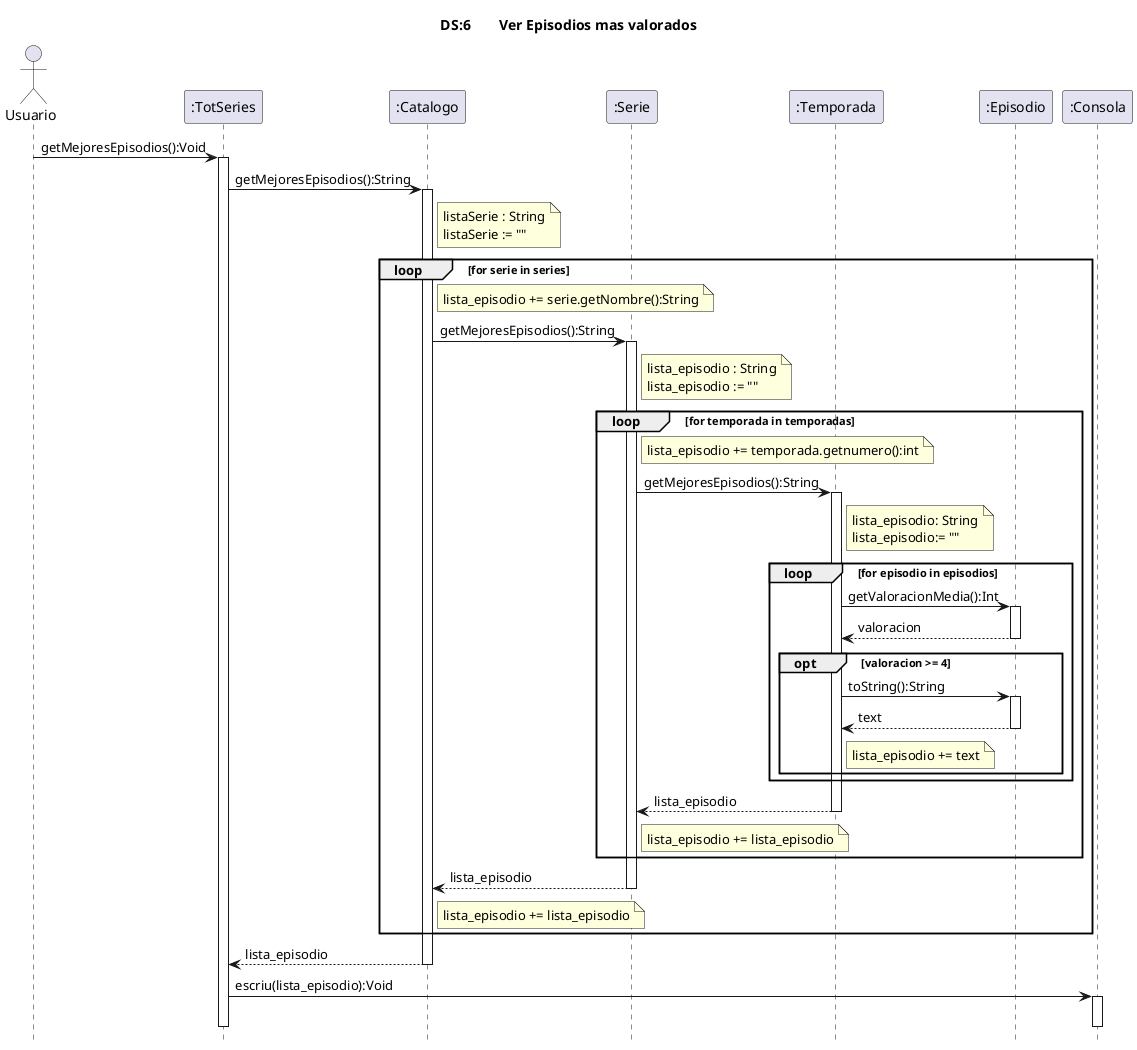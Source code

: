 @startuml
title	DS:6	Ver Episodios mas valorados
hide	footbox

actor Usuario
participant ":TotSeries" as TotSeries
participant ":Catalogo" as Catalogo
participant ":Serie" as Serie
participant ":Temporada" as Temporada
participant ":Episodio" as Episodio
participant ":Consola" as Consola

Usuario -> TotSeries:getMejoresEpisodios():Void
activate TotSeries
TotSeries -> Catalogo:getMejoresEpisodios():String
activate Catalogo


note right Catalogo
    listaSerie : String
    listaSerie := ""
end note

loop for serie in series
    note right Catalogo
        lista_episodio += serie.getNombre():String
    end note
    Catalogo -> Serie:getMejoresEpisodios():String
    activate Serie


    note right Serie
    lista_episodio : String
    lista_episodio := ""
    end note

    loop for temporada in temporadas
        note right Serie
        lista_episodio += temporada.getnumero():int
        end note
        Serie -> Temporada:getMejoresEpisodios():String
        activate Temporada


        note right Temporada
            lista_episodio: String
            lista_episodio:= ""
        end note

        loop for episodio in episodios
            Temporada -> Episodio:getValoracionMedia():Int
            activate Episodio
            Episodio --> Temporada:valoracion
            deactivate Episodio


            opt valoracion >= 4
                Temporada -> Episodio:toString():String
                activate Episodio
                Episodio --> Temporada:text
                deactivate Episodio

                note right Temporada
                    lista_episodio += text
                end note

            end opt
        end loop
        Temporada --> Serie:lista_episodio
        deactivate Temporada


        note right Serie
            lista_episodio += lista_episodio
        end note

    end loop
    Serie --> Catalogo:lista_episodio
    deactivate Serie

     note right Catalogo
        lista_episodio += lista_episodio
    end note
end loop
Catalogo --> TotSeries:lista_episodio
deactivate Catalogo

TotSeries -> Consola : escriu(lista_episodio):Void
activate Consola
deactivate Consola
deactivate TotSeries
@enduml
